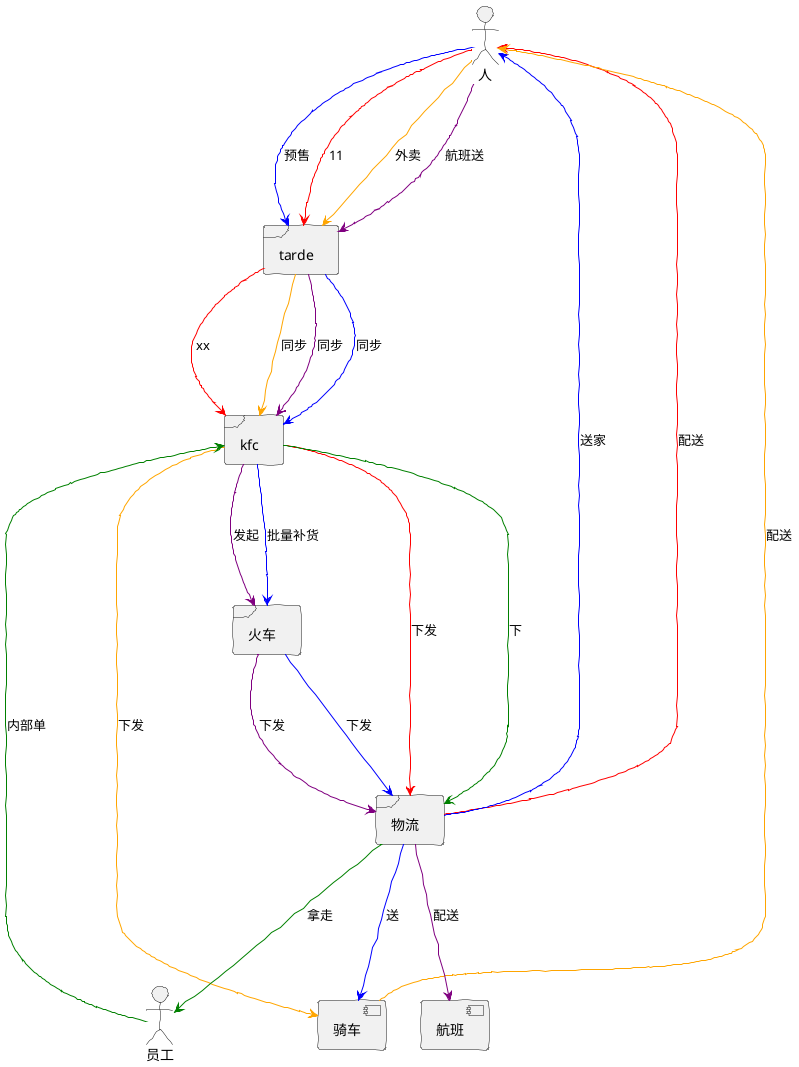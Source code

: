 @startuml

skinparam handwritten true

actor 人
actor 员工
component 航班
component 骑车

frame tarde
frame 物流
frame kfc
frame 火车

人 -down--> tarde #red : 11
tarde -down--> kfc #red : xx
kfc -down--> 物流 #red : 下发
物流 -down--> 人 #red : 配送

人 -down--> tarde #orange : 外卖
tarde -down--> kfc #orange : 同步
kfc -down--> 骑车 #orange : 下发
骑车 -down--> 人 #orange : 配送

人 -down--> tarde #purple : 航班送
tarde -down--> kfc #purple : 同步
kfc -down--> 火车 #purple : 发起
火车 -down--> 物流 #purple : 下发
物流 -down--> 航班 #purple : 配送

人 -down--> tarde #blue : 预售
tarde -down--> kfc #blue : 同步
kfc -down--> 火车 #blue : 批量补货
火车 -down--> 物流 #blue : 下发
物流 -down--> 骑车 #blue : 送
物流 -down--> 人 #blue : 送家

员工 -down--> kfc #green : 内部单
kfc -down--> 物流 #green : 下
物流 -down--> 员工 #green : 拿走

@enduml